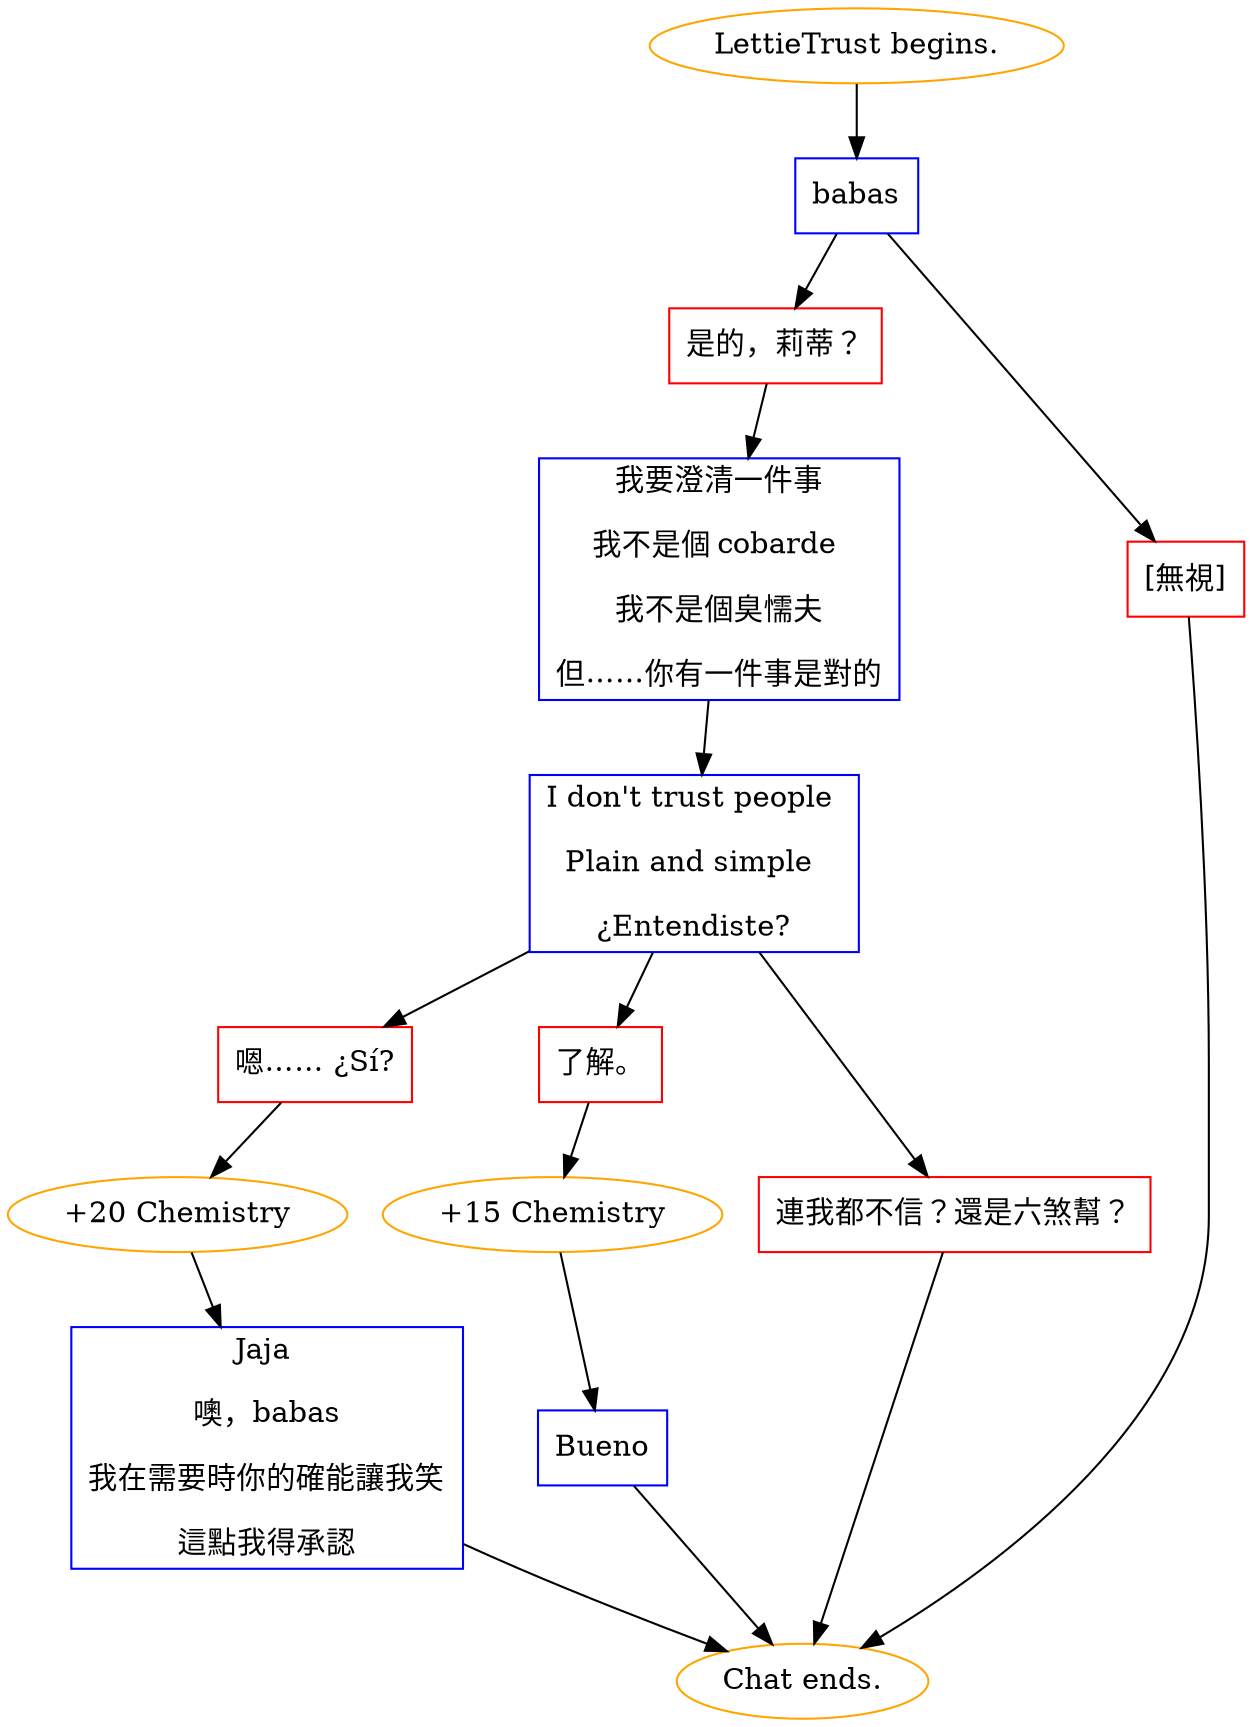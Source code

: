 digraph {
	"LettieTrust begins." [color=orange];
		"LettieTrust begins." -> j1519735860;
	j1519735860 [label="babas",shape=box,color=blue];
		j1519735860 -> j4049569473;
		j1519735860 -> j1920036745;
	j4049569473 [label="是的，莉蒂？",shape=box,color=red];
		j4049569473 -> j391164563;
	j1920036745 [label="[無視]",shape=box,color=red];
		j1920036745 -> "Chat ends.";
	j391164563 [label="我要澄清一件事
我不是個 cobarde 
我不是個臭懦夫
但……你有一件事是對的",shape=box,color=blue];
		j391164563 -> j2859366179;
	"Chat ends." [color=orange];
	j2859366179 [label="I don't trust people 
Plain and simple 
¿Entendiste?",shape=box,color=blue];
		j2859366179 -> j3461890762;
		j2859366179 -> j172033439;
		j2859366179 -> j3883667868;
	j3461890762 [label="嗯…… ¿Sí?",shape=box,color=red];
		j3461890762 -> j2151530817;
	j172033439 [label="了解。",shape=box,color=red];
		j172033439 -> j1019256625;
	j3883667868 [label="連我都不信？還是六煞幫？",shape=box,color=red];
		j3883667868 -> "Chat ends.";
	j2151530817 [label="+20 Chemistry",color=orange];
		j2151530817 -> j873944505;
	j1019256625 [label="+15 Chemistry",color=orange];
		j1019256625 -> j260461344;
	j873944505 [label="Jaja 
噢，babas
我在需要時你的確能讓我笑
這點我得承認",shape=box,color=blue];
		j873944505 -> "Chat ends.";
	j260461344 [label="Bueno",shape=box,color=blue];
		j260461344 -> "Chat ends.";
}